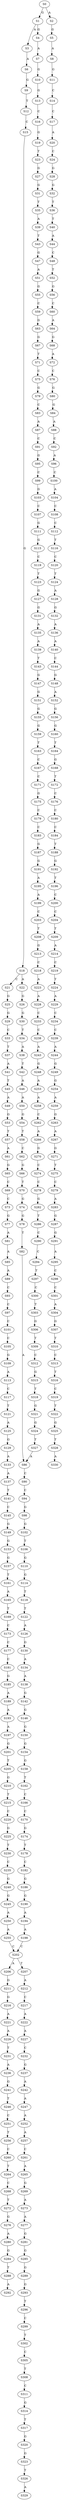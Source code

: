 strict digraph  {
	S0 -> S1 [ label = G ];
	S0 -> S2 [ label = A ];
	S1 -> S3 [ label = A ];
	S1 -> S4 [ label = G ];
	S2 -> S5 [ label = G ];
	S3 -> S6 [ label = A ];
	S4 -> S7 [ label = A ];
	S5 -> S8 [ label = A ];
	S6 -> S9 [ label = G ];
	S7 -> S10 [ label = G ];
	S8 -> S11 [ label = G ];
	S9 -> S12 [ label = T ];
	S10 -> S13 [ label = G ];
	S11 -> S14 [ label = C ];
	S12 -> S15 [ label = C ];
	S13 -> S16 [ label = C ];
	S14 -> S17 [ label = C ];
	S15 -> S18 [ label = G ];
	S16 -> S19 [ label = G ];
	S17 -> S20 [ label = A ];
	S18 -> S21 [ label = C ];
	S18 -> S22 [ label = A ];
	S19 -> S23 [ label = T ];
	S20 -> S24 [ label = C ];
	S21 -> S25 [ label = G ];
	S22 -> S26 [ label = G ];
	S23 -> S27 [ label = G ];
	S24 -> S28 [ label = G ];
	S25 -> S29 [ label = G ];
	S26 -> S30 [ label = G ];
	S27 -> S31 [ label = G ];
	S28 -> S32 [ label = G ];
	S29 -> S33 [ label = C ];
	S30 -> S34 [ label = T ];
	S31 -> S35 [ label = T ];
	S32 -> S36 [ label = T ];
	S33 -> S37 [ label = T ];
	S34 -> S38 [ label = A ];
	S35 -> S39 [ label = A ];
	S36 -> S40 [ label = T ];
	S37 -> S41 [ label = A ];
	S38 -> S42 [ label = T ];
	S39 -> S43 [ label = T ];
	S40 -> S44 [ label = A ];
	S41 -> S45 [ label = T ];
	S42 -> S46 [ label = A ];
	S43 -> S47 [ label = G ];
	S44 -> S48 [ label = C ];
	S45 -> S49 [ label = A ];
	S46 -> S50 [ label = A ];
	S47 -> S51 [ label = A ];
	S48 -> S52 [ label = T ];
	S49 -> S53 [ label = G ];
	S50 -> S54 [ label = G ];
	S51 -> S55 [ label = G ];
	S52 -> S56 [ label = G ];
	S53 -> S57 [ label = T ];
	S54 -> S58 [ label = T ];
	S55 -> S59 [ label = C ];
	S56 -> S60 [ label = C ];
	S57 -> S61 [ label = A ];
	S58 -> S62 [ label = C ];
	S59 -> S63 [ label = G ];
	S60 -> S64 [ label = A ];
	S61 -> S65 [ label = G ];
	S62 -> S66 [ label = G ];
	S63 -> S67 [ label = G ];
	S64 -> S68 [ label = G ];
	S65 -> S69 [ label = C ];
	S66 -> S70 [ label = T ];
	S67 -> S71 [ label = T ];
	S68 -> S72 [ label = A ];
	S69 -> S73 [ label = C ];
	S70 -> S74 [ label = G ];
	S71 -> S75 [ label = C ];
	S72 -> S76 [ label = C ];
	S73 -> S77 [ label = G ];
	S74 -> S78 [ label = G ];
	S75 -> S79 [ label = G ];
	S76 -> S80 [ label = G ];
	S77 -> S81 [ label = A ];
	S78 -> S82 [ label = T ];
	S79 -> S83 [ label = C ];
	S80 -> S84 [ label = G ];
	S81 -> S85 [ label = A ];
	S82 -> S86 [ label = A ];
	S83 -> S87 [ label = A ];
	S84 -> S88 [ label = A ];
	S85 -> S89 [ label = A ];
	S86 -> S90 [ label = C ];
	S87 -> S91 [ label = C ];
	S88 -> S92 [ label = C ];
	S89 -> S93 [ label = C ];
	S90 -> S94 [ label = C ];
	S91 -> S95 [ label = G ];
	S92 -> S96 [ label = A ];
	S93 -> S97 [ label = C ];
	S94 -> S98 [ label = G ];
	S95 -> S99 [ label = C ];
	S96 -> S100 [ label = C ];
	S97 -> S101 [ label = C ];
	S98 -> S102 [ label = G ];
	S99 -> S103 [ label = G ];
	S100 -> S104 [ label = A ];
	S101 -> S105 [ label = C ];
	S102 -> S106 [ label = T ];
	S103 -> S107 [ label = C ];
	S104 -> S108 [ label = C ];
	S105 -> S109 [ label = G ];
	S106 -> S110 [ label = G ];
	S107 -> S111 [ label = G ];
	S108 -> S112 [ label = C ];
	S109 -> S113 [ label = A ];
	S110 -> S114 [ label = G ];
	S111 -> S115 [ label = G ];
	S112 -> S116 [ label = T ];
	S113 -> S117 [ label = C ];
	S114 -> S118 [ label = T ];
	S115 -> S119 [ label = C ];
	S116 -> S120 [ label = C ];
	S117 -> S121 [ label = T ];
	S118 -> S122 [ label = T ];
	S119 -> S123 [ label = T ];
	S120 -> S124 [ label = T ];
	S121 -> S125 [ label = A ];
	S122 -> S126 [ label = A ];
	S123 -> S127 [ label = G ];
	S124 -> S128 [ label = A ];
	S125 -> S129 [ label = G ];
	S126 -> S130 [ label = G ];
	S127 -> S131 [ label = G ];
	S128 -> S132 [ label = G ];
	S129 -> S133 [ label = A ];
	S130 -> S134 [ label = A ];
	S131 -> S135 [ label = A ];
	S132 -> S136 [ label = A ];
	S133 -> S137 [ label = A ];
	S134 -> S138 [ label = A ];
	S135 -> S139 [ label = A ];
	S136 -> S140 [ label = A ];
	S137 -> S141 [ label = T ];
	S138 -> S142 [ label = G ];
	S139 -> S143 [ label = T ];
	S140 -> S144 [ label = C ];
	S141 -> S145 [ label = C ];
	S142 -> S146 [ label = G ];
	S143 -> S147 [ label = G ];
	S144 -> S148 [ label = G ];
	S145 -> S149 [ label = G ];
	S146 -> S150 [ label = G ];
	S147 -> S151 [ label = G ];
	S148 -> S152 [ label = A ];
	S149 -> S153 [ label = G ];
	S150 -> S154 [ label = G ];
	S151 -> S155 [ label = G ];
	S152 -> S156 [ label = G ];
	S153 -> S157 [ label = G ];
	S154 -> S158 [ label = G ];
	S155 -> S159 [ label = G ];
	S156 -> S160 [ label = G ];
	S157 -> S161 [ label = T ];
	S158 -> S162 [ label = T ];
	S159 -> S163 [ label = T ];
	S160 -> S164 [ label = T ];
	S161 -> S165 [ label = A ];
	S162 -> S166 [ label = C ];
	S163 -> S167 [ label = C ];
	S164 -> S168 [ label = G ];
	S165 -> S169 [ label = T ];
	S166 -> S170 [ label = C ];
	S167 -> S171 [ label = C ];
	S168 -> S172 [ label = T ];
	S169 -> S173 [ label = C ];
	S170 -> S174 [ label = G ];
	S171 -> S175 [ label = G ];
	S172 -> S176 [ label = C ];
	S173 -> S177 [ label = C ];
	S174 -> S178 [ label = T ];
	S175 -> S179 [ label = C ];
	S176 -> S180 [ label = C ];
	S177 -> S181 [ label = C ];
	S178 -> S182 [ label = C ];
	S179 -> S183 [ label = C ];
	S180 -> S184 [ label = C ];
	S181 -> S185 [ label = G ];
	S182 -> S186 [ label = G ];
	S183 -> S187 [ label = G ];
	S184 -> S188 [ label = T ];
	S185 -> S189 [ label = A ];
	S186 -> S190 [ label = G ];
	S187 -> S191 [ label = G ];
	S188 -> S192 [ label = G ];
	S189 -> S193 [ label = A ];
	S190 -> S194 [ label = A ];
	S191 -> S195 [ label = A ];
	S192 -> S196 [ label = T ];
	S193 -> S197 [ label = A ];
	S194 -> S198 [ label = A ];
	S195 -> S199 [ label = A ];
	S196 -> S200 [ label = C ];
	S197 -> S201 [ label = G ];
	S198 -> S202 [ label = C ];
	S199 -> S203 [ label = C ];
	S200 -> S204 [ label = C ];
	S201 -> S205 [ label = T ];
	S202 -> S206 [ label = A ];
	S202 -> S207 [ label = T ];
	S203 -> S208 [ label = T ];
	S204 -> S209 [ label = T ];
	S205 -> S210 [ label = G ];
	S206 -> S211 [ label = G ];
	S207 -> S212 [ label = A ];
	S208 -> S213 [ label = G ];
	S209 -> S214 [ label = A ];
	S210 -> S215 [ label = T ];
	S211 -> S216 [ label = G ];
	S212 -> S217 [ label = C ];
	S213 -> S218 [ label = C ];
	S214 -> S219 [ label = C ];
	S215 -> S220 [ label = C ];
	S216 -> S221 [ label = A ];
	S217 -> S222 [ label = A ];
	S218 -> S223 [ label = A ];
	S219 -> S224 [ label = T ];
	S220 -> S225 [ label = G ];
	S221 -> S226 [ label = A ];
	S222 -> S227 [ label = A ];
	S223 -> S228 [ label = A ];
	S224 -> S229 [ label = A ];
	S225 -> S230 [ label = T ];
	S226 -> S231 [ label = T ];
	S227 -> S232 [ label = C ];
	S228 -> S233 [ label = C ];
	S229 -> S234 [ label = C ];
	S230 -> S235 [ label = C ];
	S231 -> S236 [ label = A ];
	S232 -> S237 [ label = G ];
	S233 -> S238 [ label = C ];
	S234 -> S239 [ label = C ];
	S235 -> S240 [ label = G ];
	S236 -> S241 [ label = G ];
	S237 -> S242 [ label = A ];
	S238 -> S243 [ label = A ];
	S239 -> S244 [ label = A ];
	S240 -> S245 [ label = G ];
	S241 -> S246 [ label = T ];
	S242 -> S247 [ label = A ];
	S243 -> S248 [ label = G ];
	S244 -> S249 [ label = G ];
	S245 -> S250 [ label = A ];
	S246 -> S251 [ label = C ];
	S247 -> S252 [ label = A ];
	S248 -> S253 [ label = A ];
	S249 -> S254 [ label = G ];
	S250 -> S255 [ label = A ];
	S251 -> S256 [ label = T ];
	S252 -> S257 [ label = A ];
	S253 -> S258 [ label = A ];
	S254 -> S259 [ label = A ];
	S255 -> S202 [ label = C ];
	S256 -> S260 [ label = C ];
	S257 -> S261 [ label = C ];
	S258 -> S262 [ label = C ];
	S259 -> S263 [ label = G ];
	S260 -> S264 [ label = T ];
	S261 -> S265 [ label = A ];
	S262 -> S266 [ label = A ];
	S263 -> S267 [ label = A ];
	S264 -> S268 [ label = C ];
	S265 -> S269 [ label = G ];
	S266 -> S270 [ label = G ];
	S267 -> S271 [ label = G ];
	S268 -> S272 [ label = T ];
	S269 -> S273 [ label = A ];
	S270 -> S274 [ label = C ];
	S271 -> S275 [ label = T ];
	S272 -> S276 [ label = G ];
	S273 -> S277 [ label = A ];
	S274 -> S278 [ label = C ];
	S275 -> S279 [ label = C ];
	S276 -> S280 [ label = A ];
	S277 -> S281 [ label = G ];
	S278 -> S282 [ label = G ];
	S279 -> S283 [ label = A ];
	S280 -> S284 [ label = G ];
	S281 -> S285 [ label = G ];
	S282 -> S286 [ label = T ];
	S283 -> S287 [ label = G ];
	S284 -> S288 [ label = T ];
	S285 -> S289 [ label = G ];
	S286 -> S290 [ label = C ];
	S287 -> S291 [ label = G ];
	S288 -> S292 [ label = A ];
	S289 -> S293 [ label = G ];
	S290 -> S294 [ label = C ];
	S291 -> S295 [ label = A ];
	S293 -> S296 [ label = T ];
	S294 -> S297 [ label = T ];
	S295 -> S298 [ label = C ];
	S296 -> S299 [ label = C ];
	S297 -> S300 [ label = C ];
	S298 -> S301 [ label = C ];
	S299 -> S302 [ label = T ];
	S300 -> S303 [ label = T ];
	S301 -> S304 [ label = A ];
	S302 -> S305 [ label = C ];
	S303 -> S306 [ label = G ];
	S304 -> S307 [ label = G ];
	S305 -> S308 [ label = T ];
	S306 -> S309 [ label = T ];
	S307 -> S310 [ label = T ];
	S308 -> S311 [ label = C ];
	S309 -> S312 [ label = C ];
	S310 -> S313 [ label = C ];
	S311 -> S314 [ label = G ];
	S312 -> S315 [ label = G ];
	S313 -> S316 [ label = T ];
	S314 -> S317 [ label = T ];
	S315 -> S318 [ label = T ];
	S316 -> S319 [ label = C ];
	S317 -> S320 [ label = G ];
	S318 -> S321 [ label = G ];
	S319 -> S322 [ label = T ];
	S320 -> S323 [ label = G ];
	S321 -> S324 [ label = G ];
	S322 -> S325 [ label = G ];
	S323 -> S326 [ label = T ];
	S324 -> S327 [ label = T ];
	S325 -> S328 [ label = T ];
	S326 -> S329 [ label = A ];
	S327 -> S86 [ label = A ];
	S328 -> S330 [ label = A ];
}
